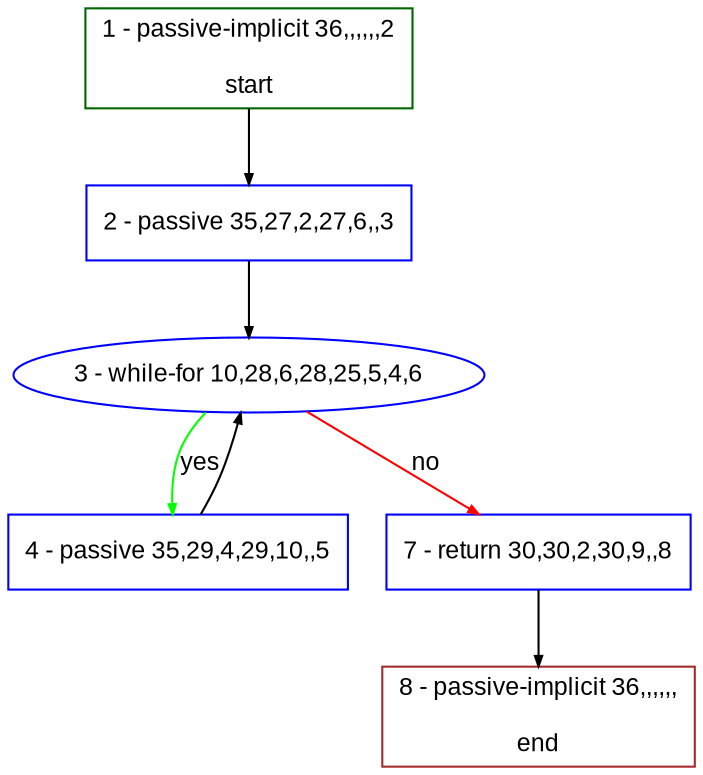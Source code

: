 digraph "" {
  graph [style="rounded,filled", label="", fontsize="12", packmode="clust", bgcolor="white", pack="true", compound="true", fontname="Arial", fillcolor="#FFFFCC"];
  node [style="filled", label="", fixedsize="false", fontsize="12", shape="rectangle", color="grey", compound="true", fontname="Arial", node_initialized="no", fillcolor="white"];
  edge [lhead="", arrowtail="none", label="", arrowhead="normal", fontsize="12", ltail="", dir="forward", color="black", arrowsize="0.5", compound="true", fontcolor="black", fontname="Arial"];
  __N1 [style="filled", label="2 - passive 35,27,2,27,6,,3", shape="box", color="#0000ff", fillcolor="#ffffff"];
  __N2 [style="filled", label="1 - passive-implicit 36,,,,,,2\n\nstart", shape="box", color="#006400", fillcolor="#ffffff"];
  __N3 [style="filled", label="3 - while-for 10,28,6,28,25,5,4,6", shape="oval", color="#0000ff", fillcolor="#ffffff"];
  __N4 [style="filled", label="4 - passive 35,29,4,29,10,,5", shape="box", color="#0000ff", fillcolor="#ffffff"];
  __N5 [style="filled", label="7 - return 30,30,2,30,9,,8", shape="box", color="#0000ff", fillcolor="#ffffff"];
  __N6 [style="filled", label="8 - passive-implicit 36,,,,,,\n\nend", shape="box", color="#a52a2a", fillcolor="#ffffff"];
  __N2 -> __N1 [arrowtail="none", arrowhead="normal", label="", dir="forward", color="#000000"];
  __N1 -> __N3 [arrowtail="none", arrowhead="normal", label="", dir="forward", color="#000000"];
  __N3 -> __N4 [arrowtail="none", arrowhead="normal", label="yes", dir="forward", color="#00ff00"];
  __N4 -> __N3 [arrowtail="none", arrowhead="normal", label="", dir="forward", color="#000000"];
  __N3 -> __N5 [arrowtail="none", arrowhead="normal", label="no", dir="forward", color="#ff0000"];
  __N5 -> __N6 [arrowtail="none", arrowhead="normal", label="", dir="forward", color="#000000"];
}
